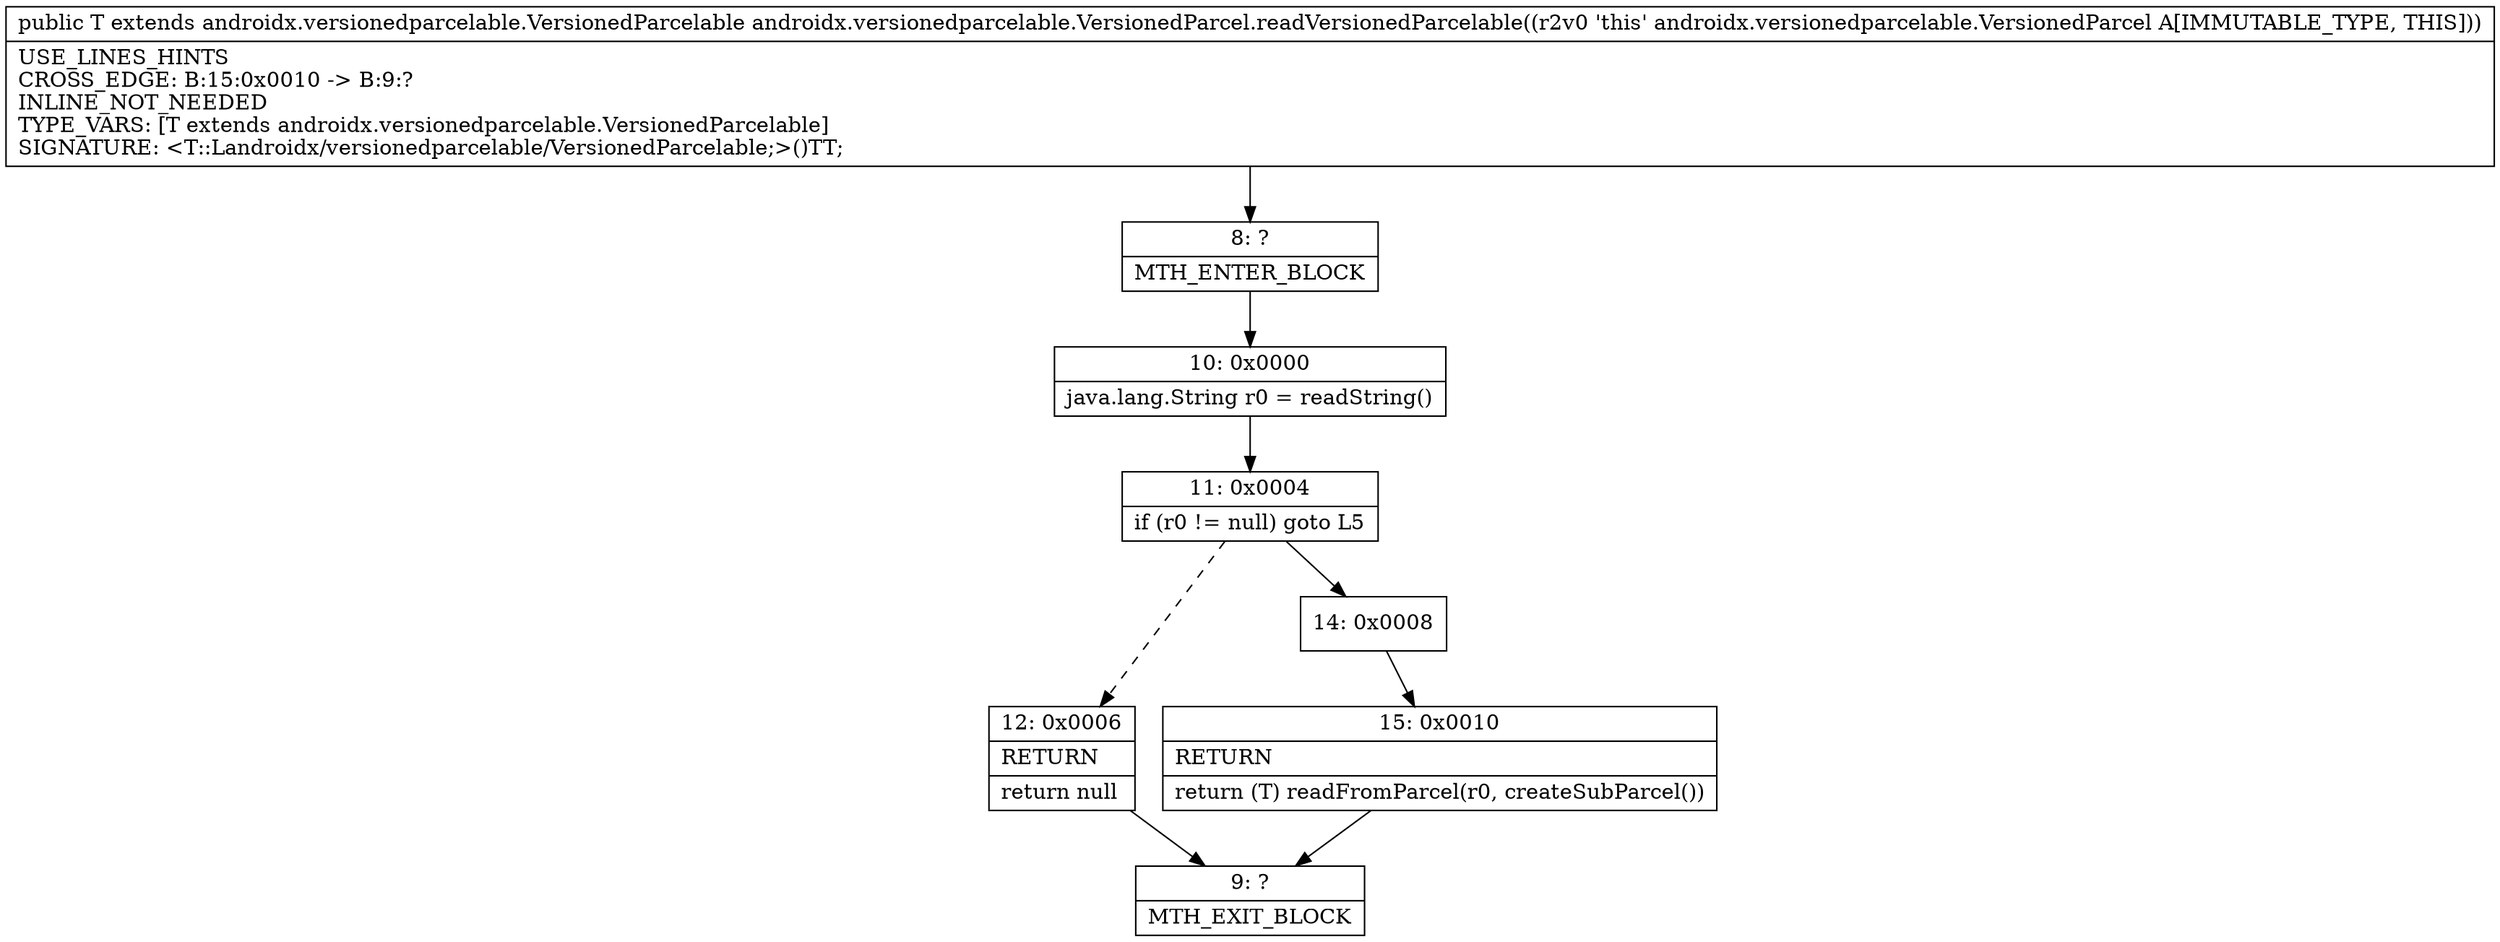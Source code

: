 digraph "CFG forandroidx.versionedparcelable.VersionedParcel.readVersionedParcelable()Landroidx\/versionedparcelable\/VersionedParcelable;" {
Node_8 [shape=record,label="{8\:\ ?|MTH_ENTER_BLOCK\l}"];
Node_10 [shape=record,label="{10\:\ 0x0000|java.lang.String r0 = readString()\l}"];
Node_11 [shape=record,label="{11\:\ 0x0004|if (r0 != null) goto L5\l}"];
Node_12 [shape=record,label="{12\:\ 0x0006|RETURN\l|return null\l}"];
Node_9 [shape=record,label="{9\:\ ?|MTH_EXIT_BLOCK\l}"];
Node_14 [shape=record,label="{14\:\ 0x0008}"];
Node_15 [shape=record,label="{15\:\ 0x0010|RETURN\l|return (T) readFromParcel(r0, createSubParcel())\l}"];
MethodNode[shape=record,label="{public T extends androidx.versionedparcelable.VersionedParcelable androidx.versionedparcelable.VersionedParcel.readVersionedParcelable((r2v0 'this' androidx.versionedparcelable.VersionedParcel A[IMMUTABLE_TYPE, THIS]))  | USE_LINES_HINTS\lCROSS_EDGE: B:15:0x0010 \-\> B:9:?\lINLINE_NOT_NEEDED\lTYPE_VARS: [T extends androidx.versionedparcelable.VersionedParcelable]\lSIGNATURE: \<T::Landroidx\/versionedparcelable\/VersionedParcelable;\>()TT;\l}"];
MethodNode -> Node_8;Node_8 -> Node_10;
Node_10 -> Node_11;
Node_11 -> Node_12[style=dashed];
Node_11 -> Node_14;
Node_12 -> Node_9;
Node_14 -> Node_15;
Node_15 -> Node_9;
}

